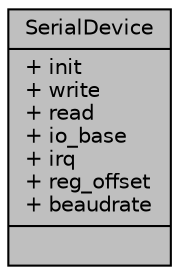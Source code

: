 digraph "SerialDevice"
{
 // LATEX_PDF_SIZE
  edge [fontname="Helvetica",fontsize="10",labelfontname="Helvetica",labelfontsize="10"];
  node [fontname="Helvetica",fontsize="10",shape=record];
  Node1 [label="{SerialDevice\n|+ init\l+ write\l+ read\l+ io_base\l+ irq\l+ reg_offset\l+ beaudrate\l|}",height=0.2,width=0.4,color="black", fillcolor="grey75", style="filled", fontcolor="black",tooltip=" "];
}
